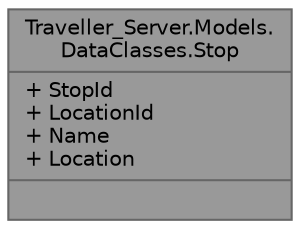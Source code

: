 digraph "Traveller_Server.Models.DataClasses.Stop"
{
 // LATEX_PDF_SIZE
  bgcolor="transparent";
  edge [fontname=Helvetica,fontsize=10,labelfontname=Helvetica,labelfontsize=10];
  node [fontname=Helvetica,fontsize=10,shape=box,height=0.2,width=0.4];
  Node1 [shape=record,label="{Traveller_Server.Models.\lDataClasses.Stop\n|+ StopId\l+ LocationId\l+ Name\l+ Location\l|}",height=0.2,width=0.4,color="gray40", fillcolor="grey60", style="filled", fontcolor="black",tooltip="Data class of a stop. Represents the location at which a transport stops to pick up or offload passen..."];
}
